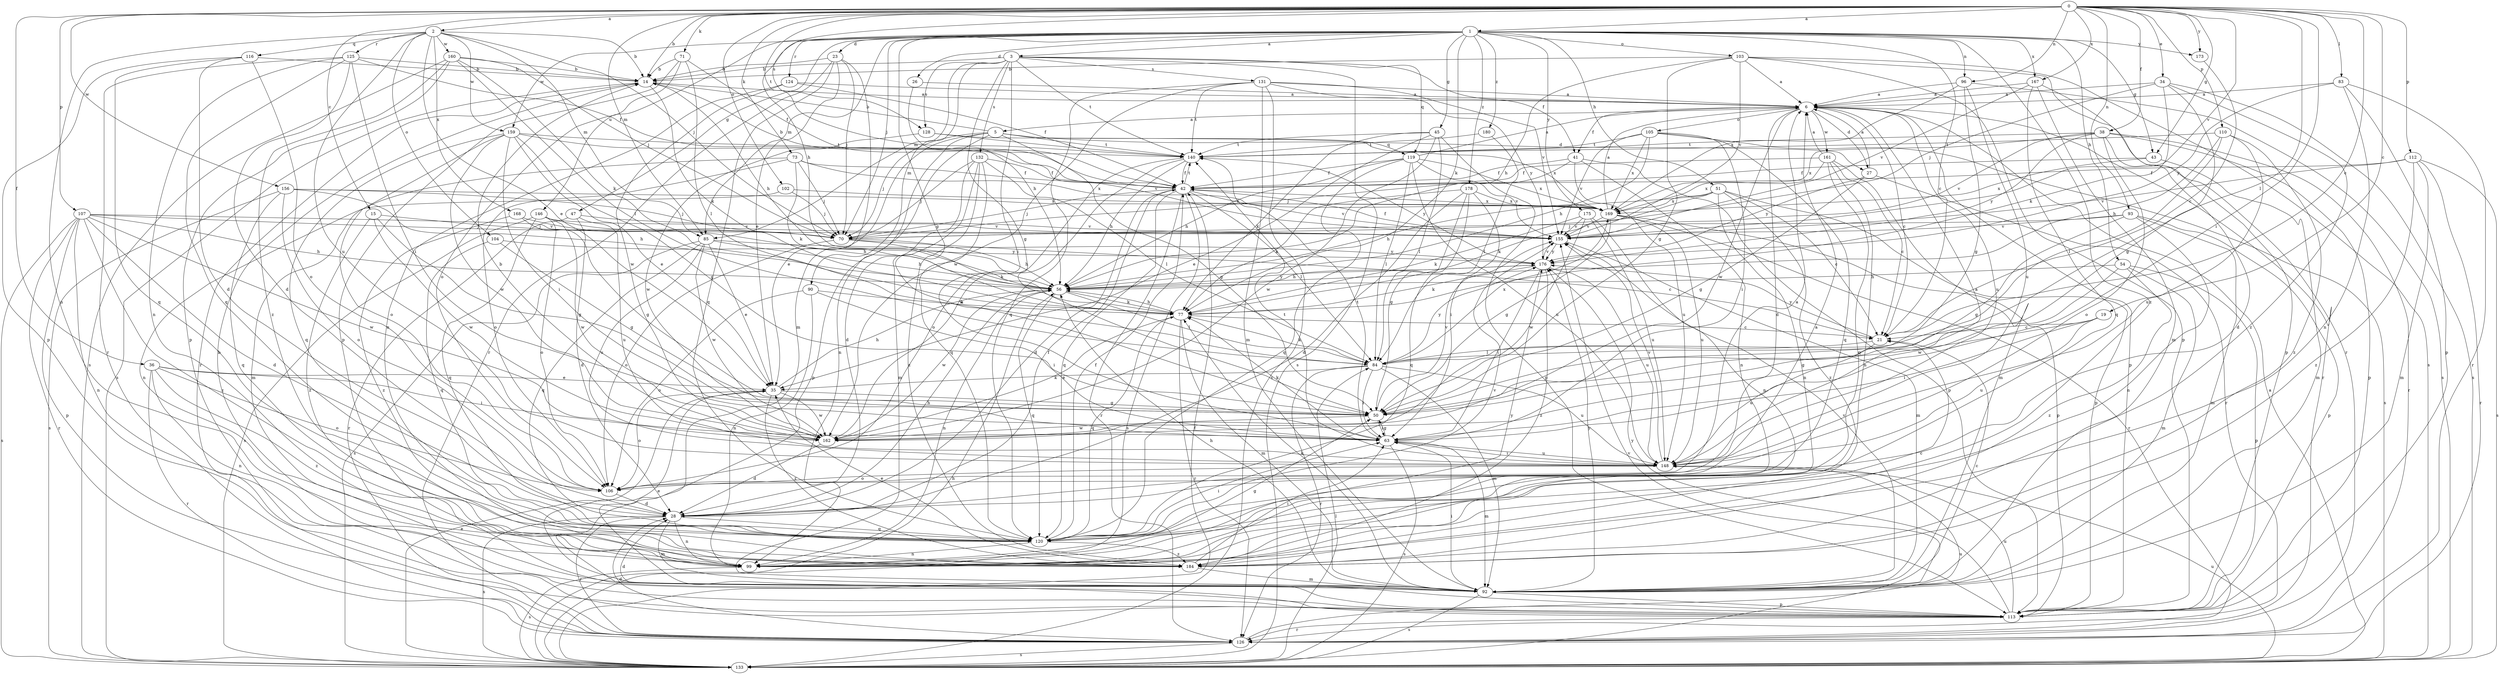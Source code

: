 strict digraph  {
0;
1;
2;
3;
5;
6;
14;
15;
19;
21;
23;
26;
27;
28;
34;
35;
36;
38;
41;
42;
43;
45;
47;
50;
51;
54;
56;
63;
70;
71;
73;
77;
83;
84;
85;
90;
92;
93;
96;
99;
102;
103;
104;
105;
106;
107;
110;
112;
113;
116;
119;
120;
124;
125;
126;
128;
131;
132;
133;
140;
146;
148;
155;
156;
159;
160;
161;
162;
167;
168;
169;
173;
175;
176;
178;
180;
184;
0 -> 1  [label=a];
0 -> 2  [label=a];
0 -> 14  [label=b];
0 -> 15  [label=c];
0 -> 19  [label=c];
0 -> 21  [label=c];
0 -> 34  [label=e];
0 -> 36  [label=f];
0 -> 38  [label=f];
0 -> 43  [label=g];
0 -> 63  [label=i];
0 -> 71  [label=k];
0 -> 73  [label=k];
0 -> 83  [label=l];
0 -> 84  [label=l];
0 -> 85  [label=m];
0 -> 93  [label=n];
0 -> 96  [label=n];
0 -> 102  [label=o];
0 -> 107  [label=p];
0 -> 110  [label=p];
0 -> 112  [label=p];
0 -> 128  [label=s];
0 -> 140  [label=t];
0 -> 155  [label=v];
0 -> 156  [label=w];
0 -> 167  [label=x];
0 -> 173  [label=y];
1 -> 3  [label=a];
1 -> 21  [label=c];
1 -> 23  [label=d];
1 -> 26  [label=d];
1 -> 43  [label=g];
1 -> 45  [label=g];
1 -> 47  [label=g];
1 -> 50  [label=g];
1 -> 51  [label=h];
1 -> 54  [label=h];
1 -> 56  [label=h];
1 -> 70  [label=j];
1 -> 77  [label=k];
1 -> 85  [label=m];
1 -> 96  [label=n];
1 -> 103  [label=o];
1 -> 124  [label=r];
1 -> 146  [label=u];
1 -> 159  [label=w];
1 -> 167  [label=x];
1 -> 173  [label=y];
1 -> 175  [label=y];
1 -> 178  [label=z];
1 -> 180  [label=z];
1 -> 184  [label=z];
2 -> 14  [label=b];
2 -> 35  [label=e];
2 -> 70  [label=j];
2 -> 85  [label=m];
2 -> 99  [label=n];
2 -> 104  [label=o];
2 -> 116  [label=q];
2 -> 125  [label=r];
2 -> 148  [label=u];
2 -> 159  [label=w];
2 -> 160  [label=w];
2 -> 168  [label=x];
3 -> 14  [label=b];
3 -> 41  [label=f];
3 -> 50  [label=g];
3 -> 63  [label=i];
3 -> 85  [label=m];
3 -> 90  [label=m];
3 -> 119  [label=q];
3 -> 128  [label=s];
3 -> 131  [label=s];
3 -> 132  [label=s];
3 -> 133  [label=s];
3 -> 140  [label=t];
5 -> 14  [label=b];
5 -> 27  [label=d];
5 -> 35  [label=e];
5 -> 50  [label=g];
5 -> 70  [label=j];
5 -> 99  [label=n];
5 -> 113  [label=p];
5 -> 119  [label=q];
5 -> 140  [label=t];
6 -> 5  [label=a];
6 -> 21  [label=c];
6 -> 27  [label=d];
6 -> 28  [label=d];
6 -> 41  [label=f];
6 -> 105  [label=o];
6 -> 113  [label=p];
6 -> 126  [label=r];
6 -> 148  [label=u];
6 -> 161  [label=w];
6 -> 162  [label=w];
14 -> 6  [label=a];
14 -> 56  [label=h];
14 -> 77  [label=k];
14 -> 126  [label=r];
14 -> 133  [label=s];
15 -> 50  [label=g];
15 -> 70  [label=j];
15 -> 162  [label=w];
15 -> 184  [label=z];
19 -> 21  [label=c];
19 -> 50  [label=g];
19 -> 63  [label=i];
19 -> 148  [label=u];
21 -> 84  [label=l];
21 -> 148  [label=u];
21 -> 176  [label=y];
23 -> 14  [label=b];
23 -> 35  [label=e];
23 -> 70  [label=j];
23 -> 92  [label=m];
23 -> 120  [label=q];
23 -> 126  [label=r];
26 -> 6  [label=a];
26 -> 56  [label=h];
27 -> 6  [label=a];
27 -> 50  [label=g];
27 -> 126  [label=r];
27 -> 176  [label=y];
28 -> 42  [label=f];
28 -> 56  [label=h];
28 -> 92  [label=m];
28 -> 99  [label=n];
28 -> 120  [label=q];
28 -> 126  [label=r];
28 -> 133  [label=s];
34 -> 6  [label=a];
34 -> 50  [label=g];
34 -> 70  [label=j];
34 -> 77  [label=k];
34 -> 133  [label=s];
34 -> 184  [label=z];
35 -> 50  [label=g];
35 -> 56  [label=h];
35 -> 106  [label=o];
35 -> 162  [label=w];
35 -> 184  [label=z];
36 -> 35  [label=e];
36 -> 63  [label=i];
36 -> 99  [label=n];
36 -> 106  [label=o];
36 -> 126  [label=r];
36 -> 184  [label=z];
38 -> 28  [label=d];
38 -> 106  [label=o];
38 -> 113  [label=p];
38 -> 126  [label=r];
38 -> 140  [label=t];
38 -> 155  [label=v];
38 -> 169  [label=x];
38 -> 176  [label=y];
41 -> 42  [label=f];
41 -> 70  [label=j];
41 -> 99  [label=n];
41 -> 113  [label=p];
41 -> 148  [label=u];
42 -> 14  [label=b];
42 -> 28  [label=d];
42 -> 70  [label=j];
42 -> 84  [label=l];
42 -> 120  [label=q];
42 -> 126  [label=r];
42 -> 133  [label=s];
42 -> 140  [label=t];
42 -> 155  [label=v];
42 -> 169  [label=x];
43 -> 42  [label=f];
43 -> 92  [label=m];
43 -> 169  [label=x];
45 -> 35  [label=e];
45 -> 77  [label=k];
45 -> 84  [label=l];
45 -> 113  [label=p];
45 -> 140  [label=t];
45 -> 162  [label=w];
47 -> 28  [label=d];
47 -> 126  [label=r];
47 -> 148  [label=u];
47 -> 155  [label=v];
50 -> 63  [label=i];
50 -> 155  [label=v];
50 -> 162  [label=w];
51 -> 21  [label=c];
51 -> 56  [label=h];
51 -> 77  [label=k];
51 -> 99  [label=n];
51 -> 113  [label=p];
51 -> 169  [label=x];
51 -> 184  [label=z];
54 -> 56  [label=h];
54 -> 92  [label=m];
54 -> 113  [label=p];
54 -> 162  [label=w];
54 -> 184  [label=z];
56 -> 77  [label=k];
56 -> 84  [label=l];
56 -> 99  [label=n];
56 -> 120  [label=q];
56 -> 162  [label=w];
56 -> 176  [label=y];
63 -> 50  [label=g];
63 -> 77  [label=k];
63 -> 92  [label=m];
63 -> 133  [label=s];
63 -> 140  [label=t];
63 -> 148  [label=u];
70 -> 21  [label=c];
70 -> 56  [label=h];
70 -> 77  [label=k];
70 -> 106  [label=o];
71 -> 14  [label=b];
71 -> 42  [label=f];
71 -> 84  [label=l];
71 -> 106  [label=o];
71 -> 113  [label=p];
73 -> 42  [label=f];
73 -> 70  [label=j];
73 -> 77  [label=k];
73 -> 92  [label=m];
73 -> 106  [label=o];
73 -> 169  [label=x];
77 -> 21  [label=c];
77 -> 56  [label=h];
77 -> 92  [label=m];
77 -> 120  [label=q];
77 -> 126  [label=r];
83 -> 6  [label=a];
83 -> 99  [label=n];
83 -> 113  [label=p];
83 -> 126  [label=r];
83 -> 176  [label=y];
84 -> 35  [label=e];
84 -> 63  [label=i];
84 -> 77  [label=k];
84 -> 92  [label=m];
84 -> 126  [label=r];
84 -> 148  [label=u];
84 -> 169  [label=x];
84 -> 176  [label=y];
85 -> 35  [label=e];
85 -> 56  [label=h];
85 -> 120  [label=q];
85 -> 133  [label=s];
85 -> 148  [label=u];
85 -> 162  [label=w];
85 -> 176  [label=y];
90 -> 63  [label=i];
90 -> 77  [label=k];
90 -> 99  [label=n];
90 -> 106  [label=o];
92 -> 21  [label=c];
92 -> 35  [label=e];
92 -> 56  [label=h];
92 -> 63  [label=i];
92 -> 77  [label=k];
92 -> 113  [label=p];
92 -> 133  [label=s];
92 -> 155  [label=v];
92 -> 176  [label=y];
93 -> 50  [label=g];
93 -> 70  [label=j];
93 -> 92  [label=m];
93 -> 99  [label=n];
93 -> 113  [label=p];
93 -> 155  [label=v];
96 -> 6  [label=a];
96 -> 50  [label=g];
96 -> 133  [label=s];
96 -> 148  [label=u];
96 -> 169  [label=x];
99 -> 21  [label=c];
99 -> 50  [label=g];
99 -> 133  [label=s];
99 -> 176  [label=y];
102 -> 70  [label=j];
102 -> 99  [label=n];
102 -> 169  [label=x];
103 -> 6  [label=a];
103 -> 14  [label=b];
103 -> 50  [label=g];
103 -> 56  [label=h];
103 -> 113  [label=p];
103 -> 126  [label=r];
103 -> 133  [label=s];
103 -> 155  [label=v];
104 -> 50  [label=g];
104 -> 120  [label=q];
104 -> 176  [label=y];
105 -> 56  [label=h];
105 -> 63  [label=i];
105 -> 120  [label=q];
105 -> 133  [label=s];
105 -> 140  [label=t];
105 -> 155  [label=v];
105 -> 169  [label=x];
106 -> 6  [label=a];
106 -> 28  [label=d];
107 -> 28  [label=d];
107 -> 56  [label=h];
107 -> 70  [label=j];
107 -> 99  [label=n];
107 -> 113  [label=p];
107 -> 126  [label=r];
107 -> 133  [label=s];
107 -> 155  [label=v];
107 -> 162  [label=w];
107 -> 184  [label=z];
110 -> 56  [label=h];
110 -> 84  [label=l];
110 -> 140  [label=t];
110 -> 148  [label=u];
110 -> 184  [label=z];
112 -> 42  [label=f];
112 -> 92  [label=m];
112 -> 126  [label=r];
112 -> 133  [label=s];
112 -> 155  [label=v];
112 -> 184  [label=z];
113 -> 14  [label=b];
113 -> 28  [label=d];
113 -> 126  [label=r];
113 -> 148  [label=u];
113 -> 176  [label=y];
116 -> 14  [label=b];
116 -> 28  [label=d];
116 -> 106  [label=o];
116 -> 113  [label=p];
116 -> 120  [label=q];
119 -> 6  [label=a];
119 -> 42  [label=f];
119 -> 56  [label=h];
119 -> 84  [label=l];
119 -> 120  [label=q];
119 -> 148  [label=u];
119 -> 155  [label=v];
119 -> 169  [label=x];
120 -> 6  [label=a];
120 -> 42  [label=f];
120 -> 63  [label=i];
120 -> 99  [label=n];
120 -> 155  [label=v];
120 -> 184  [label=z];
124 -> 6  [label=a];
124 -> 42  [label=f];
124 -> 99  [label=n];
124 -> 162  [label=w];
125 -> 14  [label=b];
125 -> 28  [label=d];
125 -> 42  [label=f];
125 -> 63  [label=i];
125 -> 99  [label=n];
125 -> 120  [label=q];
125 -> 126  [label=r];
126 -> 28  [label=d];
126 -> 133  [label=s];
126 -> 148  [label=u];
128 -> 140  [label=t];
128 -> 162  [label=w];
128 -> 169  [label=x];
131 -> 6  [label=a];
131 -> 92  [label=m];
131 -> 120  [label=q];
131 -> 133  [label=s];
131 -> 140  [label=t];
131 -> 155  [label=v];
131 -> 162  [label=w];
131 -> 176  [label=y];
132 -> 28  [label=d];
132 -> 42  [label=f];
132 -> 70  [label=j];
132 -> 84  [label=l];
132 -> 92  [label=m];
132 -> 120  [label=q];
132 -> 184  [label=z];
133 -> 6  [label=a];
133 -> 35  [label=e];
133 -> 42  [label=f];
133 -> 56  [label=h];
133 -> 84  [label=l];
133 -> 148  [label=u];
133 -> 155  [label=v];
140 -> 42  [label=f];
140 -> 56  [label=h];
140 -> 106  [label=o];
140 -> 162  [label=w];
140 -> 176  [label=y];
146 -> 56  [label=h];
146 -> 106  [label=o];
146 -> 120  [label=q];
146 -> 133  [label=s];
146 -> 155  [label=v];
146 -> 162  [label=w];
148 -> 6  [label=a];
148 -> 63  [label=i];
148 -> 106  [label=o];
148 -> 140  [label=t];
148 -> 155  [label=v];
155 -> 42  [label=f];
155 -> 92  [label=m];
155 -> 176  [label=y];
156 -> 56  [label=h];
156 -> 70  [label=j];
156 -> 106  [label=o];
156 -> 120  [label=q];
156 -> 133  [label=s];
156 -> 169  [label=x];
159 -> 35  [label=e];
159 -> 50  [label=g];
159 -> 63  [label=i];
159 -> 106  [label=o];
159 -> 120  [label=q];
159 -> 140  [label=t];
159 -> 155  [label=v];
159 -> 162  [label=w];
160 -> 14  [label=b];
160 -> 70  [label=j];
160 -> 77  [label=k];
160 -> 84  [label=l];
160 -> 113  [label=p];
160 -> 133  [label=s];
160 -> 184  [label=z];
161 -> 6  [label=a];
161 -> 21  [label=c];
161 -> 42  [label=f];
161 -> 92  [label=m];
161 -> 99  [label=n];
161 -> 120  [label=q];
161 -> 169  [label=x];
162 -> 14  [label=b];
162 -> 28  [label=d];
162 -> 77  [label=k];
167 -> 6  [label=a];
167 -> 92  [label=m];
167 -> 113  [label=p];
167 -> 120  [label=q];
167 -> 155  [label=v];
168 -> 50  [label=g];
168 -> 155  [label=v];
168 -> 184  [label=z];
169 -> 6  [label=a];
169 -> 50  [label=g];
169 -> 113  [label=p];
169 -> 126  [label=r];
169 -> 148  [label=u];
169 -> 155  [label=v];
173 -> 21  [label=c];
175 -> 77  [label=k];
175 -> 99  [label=n];
175 -> 148  [label=u];
175 -> 155  [label=v];
175 -> 162  [label=w];
176 -> 56  [label=h];
176 -> 63  [label=i];
176 -> 77  [label=k];
176 -> 148  [label=u];
176 -> 155  [label=v];
176 -> 184  [label=z];
178 -> 28  [label=d];
178 -> 50  [label=g];
178 -> 63  [label=i];
178 -> 77  [label=k];
178 -> 120  [label=q];
178 -> 169  [label=x];
180 -> 84  [label=l];
180 -> 140  [label=t];
184 -> 35  [label=e];
184 -> 63  [label=i];
184 -> 92  [label=m];
}
